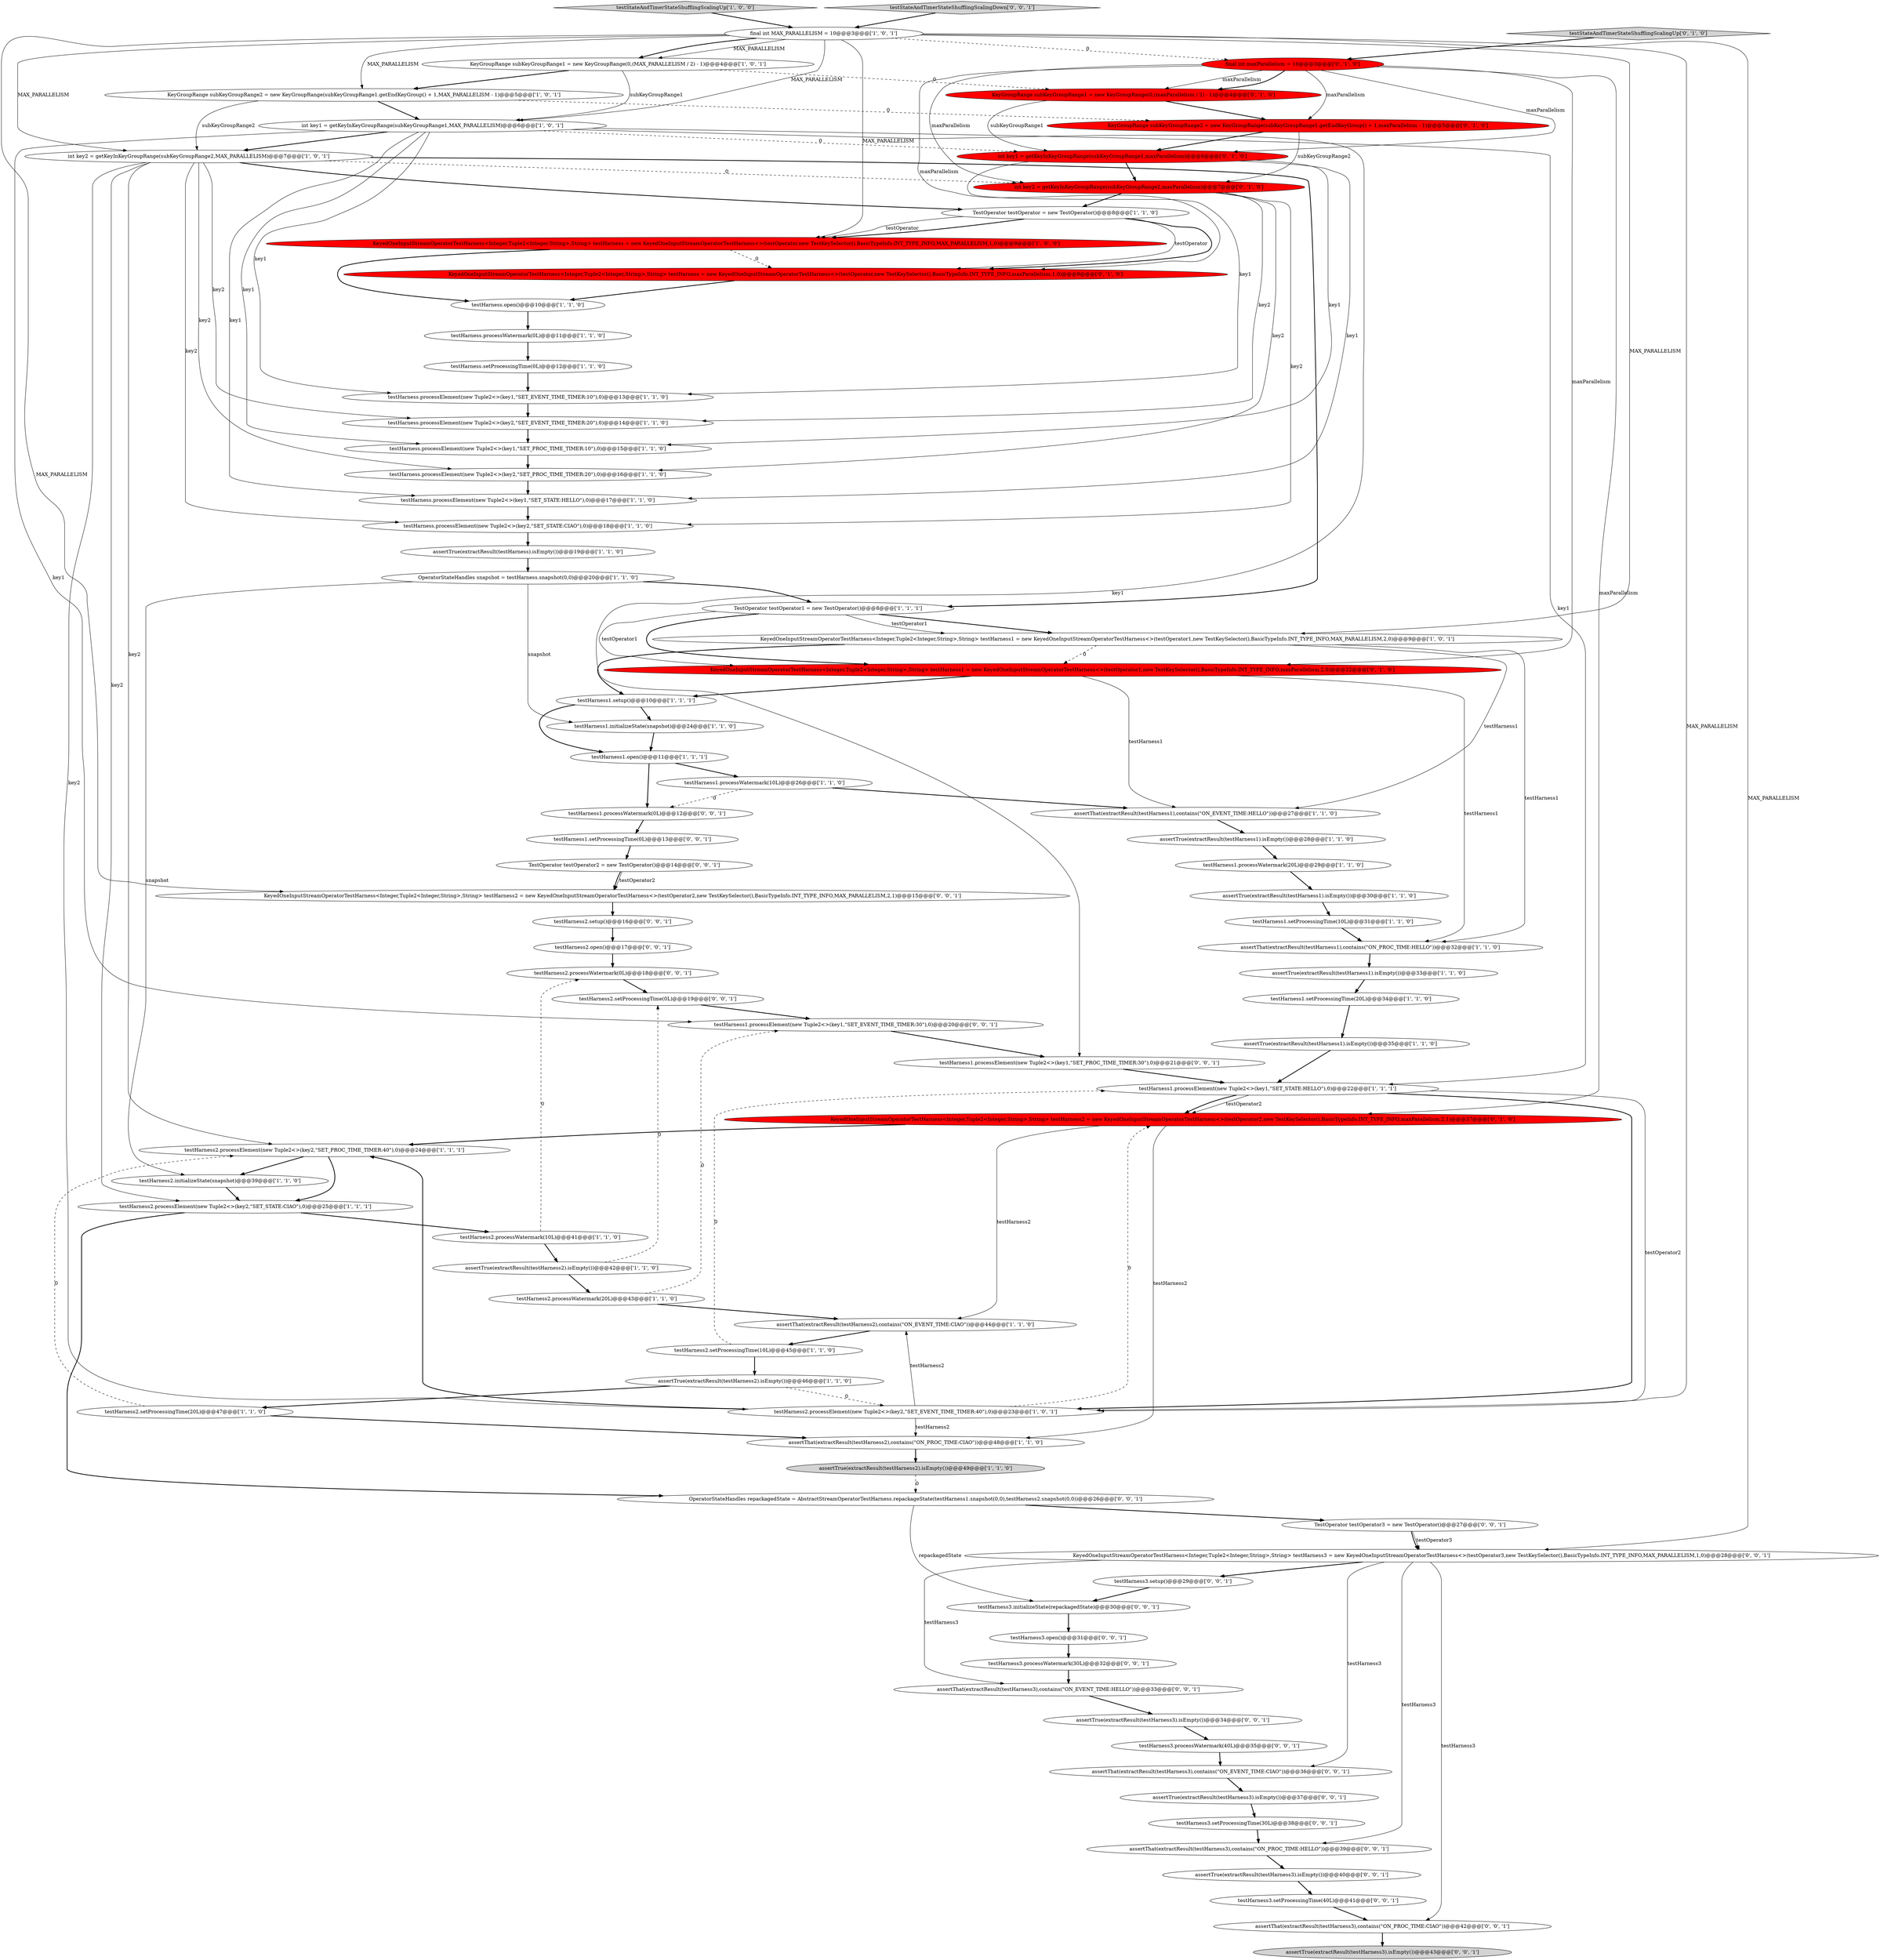 digraph {
15 [style = filled, label = "TestOperator testOperator1 = new TestOperator()@@@8@@@['1', '1', '1']", fillcolor = white, shape = ellipse image = "AAA0AAABBB1BBB"];
29 [style = filled, label = "testHarness2.setProcessingTime(10L)@@@45@@@['1', '1', '0']", fillcolor = white, shape = ellipse image = "AAA0AAABBB1BBB"];
28 [style = filled, label = "KeyGroupRange subKeyGroupRange2 = new KeyGroupRange(subKeyGroupRange1.getEndKeyGroup() + 1,MAX_PARALLELISM - 1)@@@5@@@['1', '0', '1']", fillcolor = white, shape = ellipse image = "AAA0AAABBB1BBB"];
75 [style = filled, label = "assertTrue(extractResult(testHarness3).isEmpty())@@@40@@@['0', '0', '1']", fillcolor = white, shape = ellipse image = "AAA0AAABBB3BBB"];
34 [style = filled, label = "final int MAX_PARALLELISM = 10@@@3@@@['1', '0', '1']", fillcolor = white, shape = ellipse image = "AAA0AAABBB1BBB"];
65 [style = filled, label = "testHarness3.open()@@@31@@@['0', '0', '1']", fillcolor = white, shape = ellipse image = "AAA0AAABBB3BBB"];
63 [style = filled, label = "assertTrue(extractResult(testHarness3).isEmpty())@@@34@@@['0', '0', '1']", fillcolor = white, shape = ellipse image = "AAA0AAABBB3BBB"];
26 [style = filled, label = "int key1 = getKeyInKeyGroupRange(subKeyGroupRange1,MAX_PARALLELISM)@@@6@@@['1', '0', '1']", fillcolor = white, shape = ellipse image = "AAA0AAABBB1BBB"];
3 [style = filled, label = "testHarness1.setProcessingTime(10L)@@@31@@@['1', '1', '0']", fillcolor = white, shape = ellipse image = "AAA0AAABBB1BBB"];
73 [style = filled, label = "testHarness1.processElement(new Tuple2<>(key1,\"SET_PROC_TIME_TIMER:30\"),0)@@@21@@@['0', '0', '1']", fillcolor = white, shape = ellipse image = "AAA0AAABBB3BBB"];
58 [style = filled, label = "testHarness3.setProcessingTime(40L)@@@41@@@['0', '0', '1']", fillcolor = white, shape = ellipse image = "AAA0AAABBB3BBB"];
14 [style = filled, label = "testHarness.processElement(new Tuple2<>(key2,\"SET_EVENT_TIME_TIMER:20\"),0)@@@14@@@['1', '1', '0']", fillcolor = white, shape = ellipse image = "AAA0AAABBB1BBB"];
23 [style = filled, label = "testHarness1.processElement(new Tuple2<>(key1,\"SET_STATE:HELLO\"),0)@@@22@@@['1', '1', '1']", fillcolor = white, shape = ellipse image = "AAA0AAABBB1BBB"];
8 [style = filled, label = "assertTrue(extractResult(testHarness2).isEmpty())@@@42@@@['1', '1', '0']", fillcolor = white, shape = ellipse image = "AAA0AAABBB1BBB"];
77 [style = filled, label = "assertThat(extractResult(testHarness3),contains(\"ON_EVENT_TIME:CIAO\"))@@@36@@@['0', '0', '1']", fillcolor = white, shape = ellipse image = "AAA0AAABBB3BBB"];
13 [style = filled, label = "testHarness2.processWatermark(20L)@@@43@@@['1', '1', '0']", fillcolor = white, shape = ellipse image = "AAA0AAABBB1BBB"];
81 [style = filled, label = "testHarness2.processWatermark(0L)@@@18@@@['0', '0', '1']", fillcolor = white, shape = ellipse image = "AAA0AAABBB3BBB"];
32 [style = filled, label = "KeyGroupRange subKeyGroupRange1 = new KeyGroupRange(0,(MAX_PARALLELISM / 2) - 1)@@@4@@@['1', '0', '1']", fillcolor = white, shape = ellipse image = "AAA0AAABBB1BBB"];
7 [style = filled, label = "testStateAndTimerStateShufflingScalingUp['1', '0', '0']", fillcolor = lightgray, shape = diamond image = "AAA0AAABBB1BBB"];
59 [style = filled, label = "testHarness3.processWatermark(40L)@@@35@@@['0', '0', '1']", fillcolor = white, shape = ellipse image = "AAA0AAABBB3BBB"];
61 [style = filled, label = "testStateAndTimerStateShufflingScalingDown['0', '0', '1']", fillcolor = lightgray, shape = diamond image = "AAA0AAABBB3BBB"];
37 [style = filled, label = "assertTrue(extractResult(testHarness).isEmpty())@@@19@@@['1', '1', '0']", fillcolor = white, shape = ellipse image = "AAA0AAABBB1BBB"];
22 [style = filled, label = "testHarness1.setup()@@@10@@@['1', '1', '1']", fillcolor = white, shape = ellipse image = "AAA0AAABBB1BBB"];
40 [style = filled, label = "testHarness2.processElement(new Tuple2<>(key2,\"SET_STATE:CIAO\"),0)@@@25@@@['1', '1', '1']", fillcolor = white, shape = ellipse image = "AAA0AAABBB1BBB"];
36 [style = filled, label = "int key2 = getKeyInKeyGroupRange(subKeyGroupRange2,MAX_PARALLELISM)@@@7@@@['1', '0', '1']", fillcolor = white, shape = ellipse image = "AAA0AAABBB1BBB"];
42 [style = filled, label = "testHarness.processElement(new Tuple2<>(key2,\"SET_STATE:CIAO\"),0)@@@18@@@['1', '1', '0']", fillcolor = white, shape = ellipse image = "AAA0AAABBB1BBB"];
27 [style = filled, label = "testHarness.setProcessingTime(0L)@@@12@@@['1', '1', '0']", fillcolor = white, shape = ellipse image = "AAA0AAABBB1BBB"];
2 [style = filled, label = "assertTrue(extractResult(testHarness1).isEmpty())@@@30@@@['1', '1', '0']", fillcolor = white, shape = ellipse image = "AAA0AAABBB1BBB"];
44 [style = filled, label = "testHarness.open()@@@10@@@['1', '1', '0']", fillcolor = white, shape = ellipse image = "AAA0AAABBB1BBB"];
54 [style = filled, label = "KeyedOneInputStreamOperatorTestHarness<Integer,Tuple2<Integer,String>,String> testHarness = new KeyedOneInputStreamOperatorTestHarness<>(testOperator,new TestKeySelector(),BasicTypeInfo.INT_TYPE_INFO,maxParallelism,1,0)@@@9@@@['0', '1', '0']", fillcolor = red, shape = ellipse image = "AAA1AAABBB2BBB"];
38 [style = filled, label = "OperatorStateHandles snapshot = testHarness.snapshot(0,0)@@@20@@@['1', '1', '0']", fillcolor = white, shape = ellipse image = "AAA0AAABBB1BBB"];
69 [style = filled, label = "testHarness3.setup()@@@29@@@['0', '0', '1']", fillcolor = white, shape = ellipse image = "AAA0AAABBB3BBB"];
49 [style = filled, label = "final int maxParallelism = 10@@@3@@@['0', '1', '0']", fillcolor = red, shape = ellipse image = "AAA1AAABBB2BBB"];
67 [style = filled, label = "testHarness1.setProcessingTime(0L)@@@13@@@['0', '0', '1']", fillcolor = white, shape = ellipse image = "AAA0AAABBB3BBB"];
48 [style = filled, label = "KeyedOneInputStreamOperatorTestHarness<Integer,Tuple2<Integer,String>,String> testHarness2 = new KeyedOneInputStreamOperatorTestHarness<>(testOperator2,new TestKeySelector(),BasicTypeInfo.INT_TYPE_INFO,maxParallelism,2,1)@@@37@@@['0', '1', '0']", fillcolor = red, shape = ellipse image = "AAA1AAABBB2BBB"];
84 [style = filled, label = "testHarness3.processWatermark(30L)@@@32@@@['0', '0', '1']", fillcolor = white, shape = ellipse image = "AAA0AAABBB3BBB"];
51 [style = filled, label = "KeyGroupRange subKeyGroupRange2 = new KeyGroupRange(subKeyGroupRange1.getEndKeyGroup() + 1,maxParallelism - 1)@@@5@@@['0', '1', '0']", fillcolor = red, shape = ellipse image = "AAA1AAABBB2BBB"];
24 [style = filled, label = "assertTrue(extractResult(testHarness1).isEmpty())@@@33@@@['1', '1', '0']", fillcolor = white, shape = ellipse image = "AAA0AAABBB1BBB"];
10 [style = filled, label = "assertTrue(extractResult(testHarness2).isEmpty())@@@46@@@['1', '1', '0']", fillcolor = white, shape = ellipse image = "AAA0AAABBB1BBB"];
6 [style = filled, label = "testHarness1.processWatermark(20L)@@@29@@@['1', '1', '0']", fillcolor = white, shape = ellipse image = "AAA0AAABBB1BBB"];
25 [style = filled, label = "testHarness.processElement(new Tuple2<>(key1,\"SET_STATE:HELLO\"),0)@@@17@@@['1', '1', '0']", fillcolor = white, shape = ellipse image = "AAA0AAABBB1BBB"];
79 [style = filled, label = "TestOperator testOperator2 = new TestOperator()@@@14@@@['0', '0', '1']", fillcolor = white, shape = ellipse image = "AAA0AAABBB3BBB"];
19 [style = filled, label = "testHarness2.processElement(new Tuple2<>(key2,\"SET_EVENT_TIME_TIMER:40\"),0)@@@23@@@['1', '0', '1']", fillcolor = white, shape = ellipse image = "AAA0AAABBB1BBB"];
39 [style = filled, label = "testHarness1.initializeState(snapshot)@@@24@@@['1', '1', '0']", fillcolor = white, shape = ellipse image = "AAA0AAABBB1BBB"];
74 [style = filled, label = "KeyedOneInputStreamOperatorTestHarness<Integer,Tuple2<Integer,String>,String> testHarness3 = new KeyedOneInputStreamOperatorTestHarness<>(testOperator3,new TestKeySelector(),BasicTypeInfo.INT_TYPE_INFO,MAX_PARALLELISM,1,0)@@@28@@@['0', '0', '1']", fillcolor = white, shape = ellipse image = "AAA0AAABBB3BBB"];
71 [style = filled, label = "KeyedOneInputStreamOperatorTestHarness<Integer,Tuple2<Integer,String>,String> testHarness2 = new KeyedOneInputStreamOperatorTestHarness<>(testOperator2,new TestKeySelector(),BasicTypeInfo.INT_TYPE_INFO,MAX_PARALLELISM,2,1)@@@15@@@['0', '0', '1']", fillcolor = white, shape = ellipse image = "AAA0AAABBB3BBB"];
78 [style = filled, label = "testHarness3.setProcessingTime(30L)@@@38@@@['0', '0', '1']", fillcolor = white, shape = ellipse image = "AAA0AAABBB3BBB"];
53 [style = filled, label = "int key2 = getKeyInKeyGroupRange(subKeyGroupRange2,maxParallelism)@@@7@@@['0', '1', '0']", fillcolor = red, shape = ellipse image = "AAA1AAABBB2BBB"];
82 [style = filled, label = "assertThat(extractResult(testHarness3),contains(\"ON_EVENT_TIME:HELLO\"))@@@33@@@['0', '0', '1']", fillcolor = white, shape = ellipse image = "AAA0AAABBB3BBB"];
41 [style = filled, label = "KeyedOneInputStreamOperatorTestHarness<Integer,Tuple2<Integer,String>,String> testHarness = new KeyedOneInputStreamOperatorTestHarness<>(testOperator,new TestKeySelector(),BasicTypeInfo.INT_TYPE_INFO,MAX_PARALLELISM,1,0)@@@9@@@['1', '0', '0']", fillcolor = red, shape = ellipse image = "AAA1AAABBB1BBB"];
18 [style = filled, label = "assertTrue(extractResult(testHarness1).isEmpty())@@@28@@@['1', '1', '0']", fillcolor = white, shape = ellipse image = "AAA0AAABBB1BBB"];
16 [style = filled, label = "KeyedOneInputStreamOperatorTestHarness<Integer,Tuple2<Integer,String>,String> testHarness1 = new KeyedOneInputStreamOperatorTestHarness<>(testOperator1,new TestKeySelector(),BasicTypeInfo.INT_TYPE_INFO,MAX_PARALLELISM,2,0)@@@9@@@['1', '0', '1']", fillcolor = white, shape = ellipse image = "AAA0AAABBB1BBB"];
43 [style = filled, label = "testHarness1.processWatermark(10L)@@@26@@@['1', '1', '0']", fillcolor = white, shape = ellipse image = "AAA0AAABBB1BBB"];
47 [style = filled, label = "testHarness2.processElement(new Tuple2<>(key2,\"SET_PROC_TIME_TIMER:40\"),0)@@@24@@@['1', '1', '1']", fillcolor = white, shape = ellipse image = "AAA0AAABBB1BBB"];
17 [style = filled, label = "testHarness.processElement(new Tuple2<>(key2,\"SET_PROC_TIME_TIMER:20\"),0)@@@16@@@['1', '1', '0']", fillcolor = white, shape = ellipse image = "AAA0AAABBB1BBB"];
11 [style = filled, label = "testHarness2.setProcessingTime(20L)@@@47@@@['1', '1', '0']", fillcolor = white, shape = ellipse image = "AAA0AAABBB1BBB"];
31 [style = filled, label = "assertTrue(extractResult(testHarness2).isEmpty())@@@49@@@['1', '1', '0']", fillcolor = lightgray, shape = ellipse image = "AAA0AAABBB1BBB"];
21 [style = filled, label = "assertThat(extractResult(testHarness2),contains(\"ON_PROC_TIME:CIAO\"))@@@48@@@['1', '1', '0']", fillcolor = white, shape = ellipse image = "AAA0AAABBB1BBB"];
33 [style = filled, label = "testHarness.processWatermark(0L)@@@11@@@['1', '1', '0']", fillcolor = white, shape = ellipse image = "AAA0AAABBB1BBB"];
55 [style = filled, label = "int key1 = getKeyInKeyGroupRange(subKeyGroupRange1,maxParallelism)@@@6@@@['0', '1', '0']", fillcolor = red, shape = ellipse image = "AAA1AAABBB2BBB"];
56 [style = filled, label = "KeyedOneInputStreamOperatorTestHarness<Integer,Tuple2<Integer,String>,String> testHarness1 = new KeyedOneInputStreamOperatorTestHarness<>(testOperator1,new TestKeySelector(),BasicTypeInfo.INT_TYPE_INFO,maxParallelism,2,0)@@@22@@@['0', '1', '0']", fillcolor = red, shape = ellipse image = "AAA1AAABBB2BBB"];
9 [style = filled, label = "assertTrue(extractResult(testHarness1).isEmpty())@@@35@@@['1', '1', '0']", fillcolor = white, shape = ellipse image = "AAA0AAABBB1BBB"];
46 [style = filled, label = "testHarness1.open()@@@11@@@['1', '1', '1']", fillcolor = white, shape = ellipse image = "AAA0AAABBB1BBB"];
83 [style = filled, label = "testHarness2.open()@@@17@@@['0', '0', '1']", fillcolor = white, shape = ellipse image = "AAA0AAABBB3BBB"];
45 [style = filled, label = "testHarness1.setProcessingTime(20L)@@@34@@@['1', '1', '0']", fillcolor = white, shape = ellipse image = "AAA0AAABBB1BBB"];
57 [style = filled, label = "testHarness2.setup()@@@16@@@['0', '0', '1']", fillcolor = white, shape = ellipse image = "AAA0AAABBB3BBB"];
20 [style = filled, label = "testHarness2.initializeState(snapshot)@@@39@@@['1', '1', '0']", fillcolor = white, shape = ellipse image = "AAA0AAABBB1BBB"];
76 [style = filled, label = "TestOperator testOperator3 = new TestOperator()@@@27@@@['0', '0', '1']", fillcolor = white, shape = ellipse image = "AAA0AAABBB3BBB"];
4 [style = filled, label = "TestOperator testOperator = new TestOperator()@@@8@@@['1', '1', '0']", fillcolor = white, shape = ellipse image = "AAA0AAABBB1BBB"];
35 [style = filled, label = "testHarness.processElement(new Tuple2<>(key1,\"SET_PROC_TIME_TIMER:10\"),0)@@@15@@@['1', '1', '0']", fillcolor = white, shape = ellipse image = "AAA0AAABBB1BBB"];
62 [style = filled, label = "testHarness3.initializeState(repackagedState)@@@30@@@['0', '0', '1']", fillcolor = white, shape = ellipse image = "AAA0AAABBB3BBB"];
70 [style = filled, label = "testHarness2.setProcessingTime(0L)@@@19@@@['0', '0', '1']", fillcolor = white, shape = ellipse image = "AAA0AAABBB3BBB"];
85 [style = filled, label = "testHarness1.processWatermark(0L)@@@12@@@['0', '0', '1']", fillcolor = white, shape = ellipse image = "AAA0AAABBB3BBB"];
60 [style = filled, label = "assertThat(extractResult(testHarness3),contains(\"ON_PROC_TIME:HELLO\"))@@@39@@@['0', '0', '1']", fillcolor = white, shape = ellipse image = "AAA0AAABBB3BBB"];
12 [style = filled, label = "assertThat(extractResult(testHarness2),contains(\"ON_EVENT_TIME:CIAO\"))@@@44@@@['1', '1', '0']", fillcolor = white, shape = ellipse image = "AAA0AAABBB1BBB"];
1 [style = filled, label = "assertThat(extractResult(testHarness1),contains(\"ON_EVENT_TIME:HELLO\"))@@@27@@@['1', '1', '0']", fillcolor = white, shape = ellipse image = "AAA0AAABBB1BBB"];
66 [style = filled, label = "testHarness1.processElement(new Tuple2<>(key1,\"SET_EVENT_TIME_TIMER:30\"),0)@@@20@@@['0', '0', '1']", fillcolor = white, shape = ellipse image = "AAA0AAABBB3BBB"];
72 [style = filled, label = "OperatorStateHandles repackagedState = AbstractStreamOperatorTestHarness.repackageState(testHarness1.snapshot(0,0),testHarness2.snapshot(0,0))@@@26@@@['0', '0', '1']", fillcolor = white, shape = ellipse image = "AAA0AAABBB3BBB"];
5 [style = filled, label = "testHarness.processElement(new Tuple2<>(key1,\"SET_EVENT_TIME_TIMER:10\"),0)@@@13@@@['1', '1', '0']", fillcolor = white, shape = ellipse image = "AAA0AAABBB1BBB"];
0 [style = filled, label = "assertThat(extractResult(testHarness1),contains(\"ON_PROC_TIME:HELLO\"))@@@32@@@['1', '1', '0']", fillcolor = white, shape = ellipse image = "AAA0AAABBB1BBB"];
68 [style = filled, label = "assertThat(extractResult(testHarness3),contains(\"ON_PROC_TIME:CIAO\"))@@@42@@@['0', '0', '1']", fillcolor = white, shape = ellipse image = "AAA0AAABBB3BBB"];
50 [style = filled, label = "KeyGroupRange subKeyGroupRange1 = new KeyGroupRange(0,(maxParallelism / 2) - 1)@@@4@@@['0', '1', '0']", fillcolor = red, shape = ellipse image = "AAA1AAABBB2BBB"];
52 [style = filled, label = "testStateAndTimerStateShufflingScalingUp['0', '1', '0']", fillcolor = lightgray, shape = diamond image = "AAA0AAABBB2BBB"];
64 [style = filled, label = "assertTrue(extractResult(testHarness3).isEmpty())@@@43@@@['0', '0', '1']", fillcolor = lightgray, shape = ellipse image = "AAA0AAABBB3BBB"];
80 [style = filled, label = "assertTrue(extractResult(testHarness3).isEmpty())@@@37@@@['0', '0', '1']", fillcolor = white, shape = ellipse image = "AAA0AAABBB3BBB"];
30 [style = filled, label = "testHarness2.processWatermark(10L)@@@41@@@['1', '1', '0']", fillcolor = white, shape = ellipse image = "AAA0AAABBB1BBB"];
74->69 [style = bold, label=""];
17->25 [style = bold, label=""];
70->66 [style = bold, label=""];
26->55 [style = dashed, label="0"];
26->35 [style = solid, label="key1"];
14->35 [style = bold, label=""];
78->60 [style = bold, label=""];
30->81 [style = dashed, label="0"];
65->84 [style = bold, label=""];
28->36 [style = solid, label="subKeyGroupRange2"];
49->54 [style = solid, label="maxParallelism"];
51->53 [style = solid, label="subKeyGroupRange2"];
36->47 [style = solid, label="key2"];
77->80 [style = bold, label=""];
85->67 [style = bold, label=""];
43->85 [style = dashed, label="0"];
38->15 [style = bold, label=""];
31->72 [style = dashed, label="0"];
21->31 [style = bold, label=""];
23->48 [style = solid, label="testOperator2"];
34->41 [style = solid, label="MAX_PARALLELISM"];
37->38 [style = bold, label=""];
0->24 [style = bold, label=""];
43->1 [style = bold, label=""];
62->65 [style = bold, label=""];
74->60 [style = solid, label="testHarness3"];
59->77 [style = bold, label=""];
26->23 [style = solid, label="key1"];
66->73 [style = bold, label=""];
34->32 [style = bold, label=""];
27->5 [style = bold, label=""];
30->8 [style = bold, label=""];
40->72 [style = bold, label=""];
74->77 [style = solid, label="testHarness3"];
49->51 [style = solid, label="maxParallelism"];
10->11 [style = bold, label=""];
53->42 [style = solid, label="key2"];
26->73 [style = solid, label="key1"];
49->48 [style = solid, label="maxParallelism"];
22->46 [style = bold, label=""];
49->50 [style = solid, label="maxParallelism"];
36->4 [style = bold, label=""];
80->78 [style = bold, label=""];
55->25 [style = solid, label="key1"];
34->32 [style = solid, label="MAX_PARALLELISM"];
57->83 [style = bold, label=""];
33->27 [style = bold, label=""];
3->0 [style = bold, label=""];
23->48 [style = bold, label=""];
69->62 [style = bold, label=""];
6->2 [style = bold, label=""];
13->12 [style = bold, label=""];
12->29 [style = bold, label=""];
83->81 [style = bold, label=""];
34->16 [style = solid, label="MAX_PARALLELISM"];
53->17 [style = solid, label="key2"];
54->44 [style = bold, label=""];
26->5 [style = solid, label="key1"];
53->14 [style = solid, label="key2"];
19->48 [style = dashed, label="0"];
4->54 [style = solid, label="testOperator"];
35->17 [style = bold, label=""];
48->21 [style = solid, label="testHarness2"];
15->56 [style = solid, label="testOperator1"];
34->74 [style = solid, label="MAX_PARALLELISM"];
34->49 [style = dashed, label="0"];
46->43 [style = bold, label=""];
23->19 [style = solid, label="testOperator2"];
36->14 [style = solid, label="key2"];
38->39 [style = solid, label="snapshot"];
42->37 [style = bold, label=""];
39->46 [style = bold, label=""];
36->53 [style = dashed, label="0"];
38->20 [style = solid, label="snapshot"];
63->59 [style = bold, label=""];
47->40 [style = bold, label=""];
8->70 [style = dashed, label="0"];
29->23 [style = dashed, label="0"];
26->25 [style = solid, label="key1"];
2->3 [style = bold, label=""];
11->21 [style = bold, label=""];
34->19 [style = solid, label="MAX_PARALLELISM"];
44->33 [style = bold, label=""];
28->26 [style = bold, label=""];
76->74 [style = solid, label="testOperator3"];
16->1 [style = solid, label="testHarness1"];
28->51 [style = dashed, label="0"];
74->68 [style = solid, label="testHarness3"];
4->41 [style = bold, label=""];
24->45 [style = bold, label=""];
49->50 [style = bold, label=""];
4->54 [style = bold, label=""];
73->23 [style = bold, label=""];
49->56 [style = solid, label="maxParallelism"];
76->74 [style = bold, label=""];
13->66 [style = dashed, label="0"];
34->36 [style = solid, label="MAX_PARALLELISM"];
26->66 [style = solid, label="key1"];
61->34 [style = bold, label=""];
19->47 [style = bold, label=""];
11->47 [style = dashed, label="0"];
34->71 [style = solid, label="MAX_PARALLELISM"];
18->6 [style = bold, label=""];
56->1 [style = solid, label="testHarness1"];
19->12 [style = solid, label="testHarness2"];
50->55 [style = solid, label="subKeyGroupRange1"];
23->19 [style = bold, label=""];
32->50 [style = dashed, label="0"];
36->19 [style = solid, label="key2"];
34->26 [style = solid, label="MAX_PARALLELISM"];
56->0 [style = solid, label="testHarness1"];
25->42 [style = bold, label=""];
22->39 [style = bold, label=""];
29->10 [style = bold, label=""];
40->30 [style = bold, label=""];
79->71 [style = bold, label=""];
15->56 [style = bold, label=""];
67->79 [style = bold, label=""];
45->9 [style = bold, label=""];
8->13 [style = bold, label=""];
68->64 [style = bold, label=""];
49->53 [style = solid, label="maxParallelism"];
79->71 [style = solid, label="testOperator2"];
58->68 [style = bold, label=""];
36->17 [style = solid, label="key2"];
46->85 [style = bold, label=""];
16->0 [style = solid, label="testHarness1"];
49->55 [style = solid, label="maxParallelism"];
52->49 [style = bold, label=""];
10->19 [style = dashed, label="0"];
72->62 [style = solid, label="repackagedState"];
36->40 [style = solid, label="key2"];
26->36 [style = bold, label=""];
15->16 [style = solid, label="testOperator1"];
36->15 [style = bold, label=""];
1->18 [style = bold, label=""];
84->82 [style = bold, label=""];
41->54 [style = dashed, label="0"];
5->14 [style = bold, label=""];
32->26 [style = solid, label="subKeyGroupRange1"];
16->22 [style = bold, label=""];
15->16 [style = bold, label=""];
34->28 [style = solid, label="MAX_PARALLELISM"];
72->76 [style = bold, label=""];
82->63 [style = bold, label=""];
75->58 [style = bold, label=""];
55->35 [style = solid, label="key1"];
74->82 [style = solid, label="testHarness3"];
9->23 [style = bold, label=""];
71->57 [style = bold, label=""];
4->41 [style = solid, label="testOperator"];
20->40 [style = bold, label=""];
16->56 [style = dashed, label="0"];
7->34 [style = bold, label=""];
51->55 [style = bold, label=""];
19->21 [style = solid, label="testHarness2"];
48->47 [style = bold, label=""];
50->51 [style = bold, label=""];
81->70 [style = bold, label=""];
47->20 [style = bold, label=""];
55->53 [style = bold, label=""];
56->22 [style = bold, label=""];
55->5 [style = solid, label="key1"];
48->12 [style = solid, label="testHarness2"];
53->4 [style = bold, label=""];
60->75 [style = bold, label=""];
36->42 [style = solid, label="key2"];
32->28 [style = bold, label=""];
41->44 [style = bold, label=""];
}
